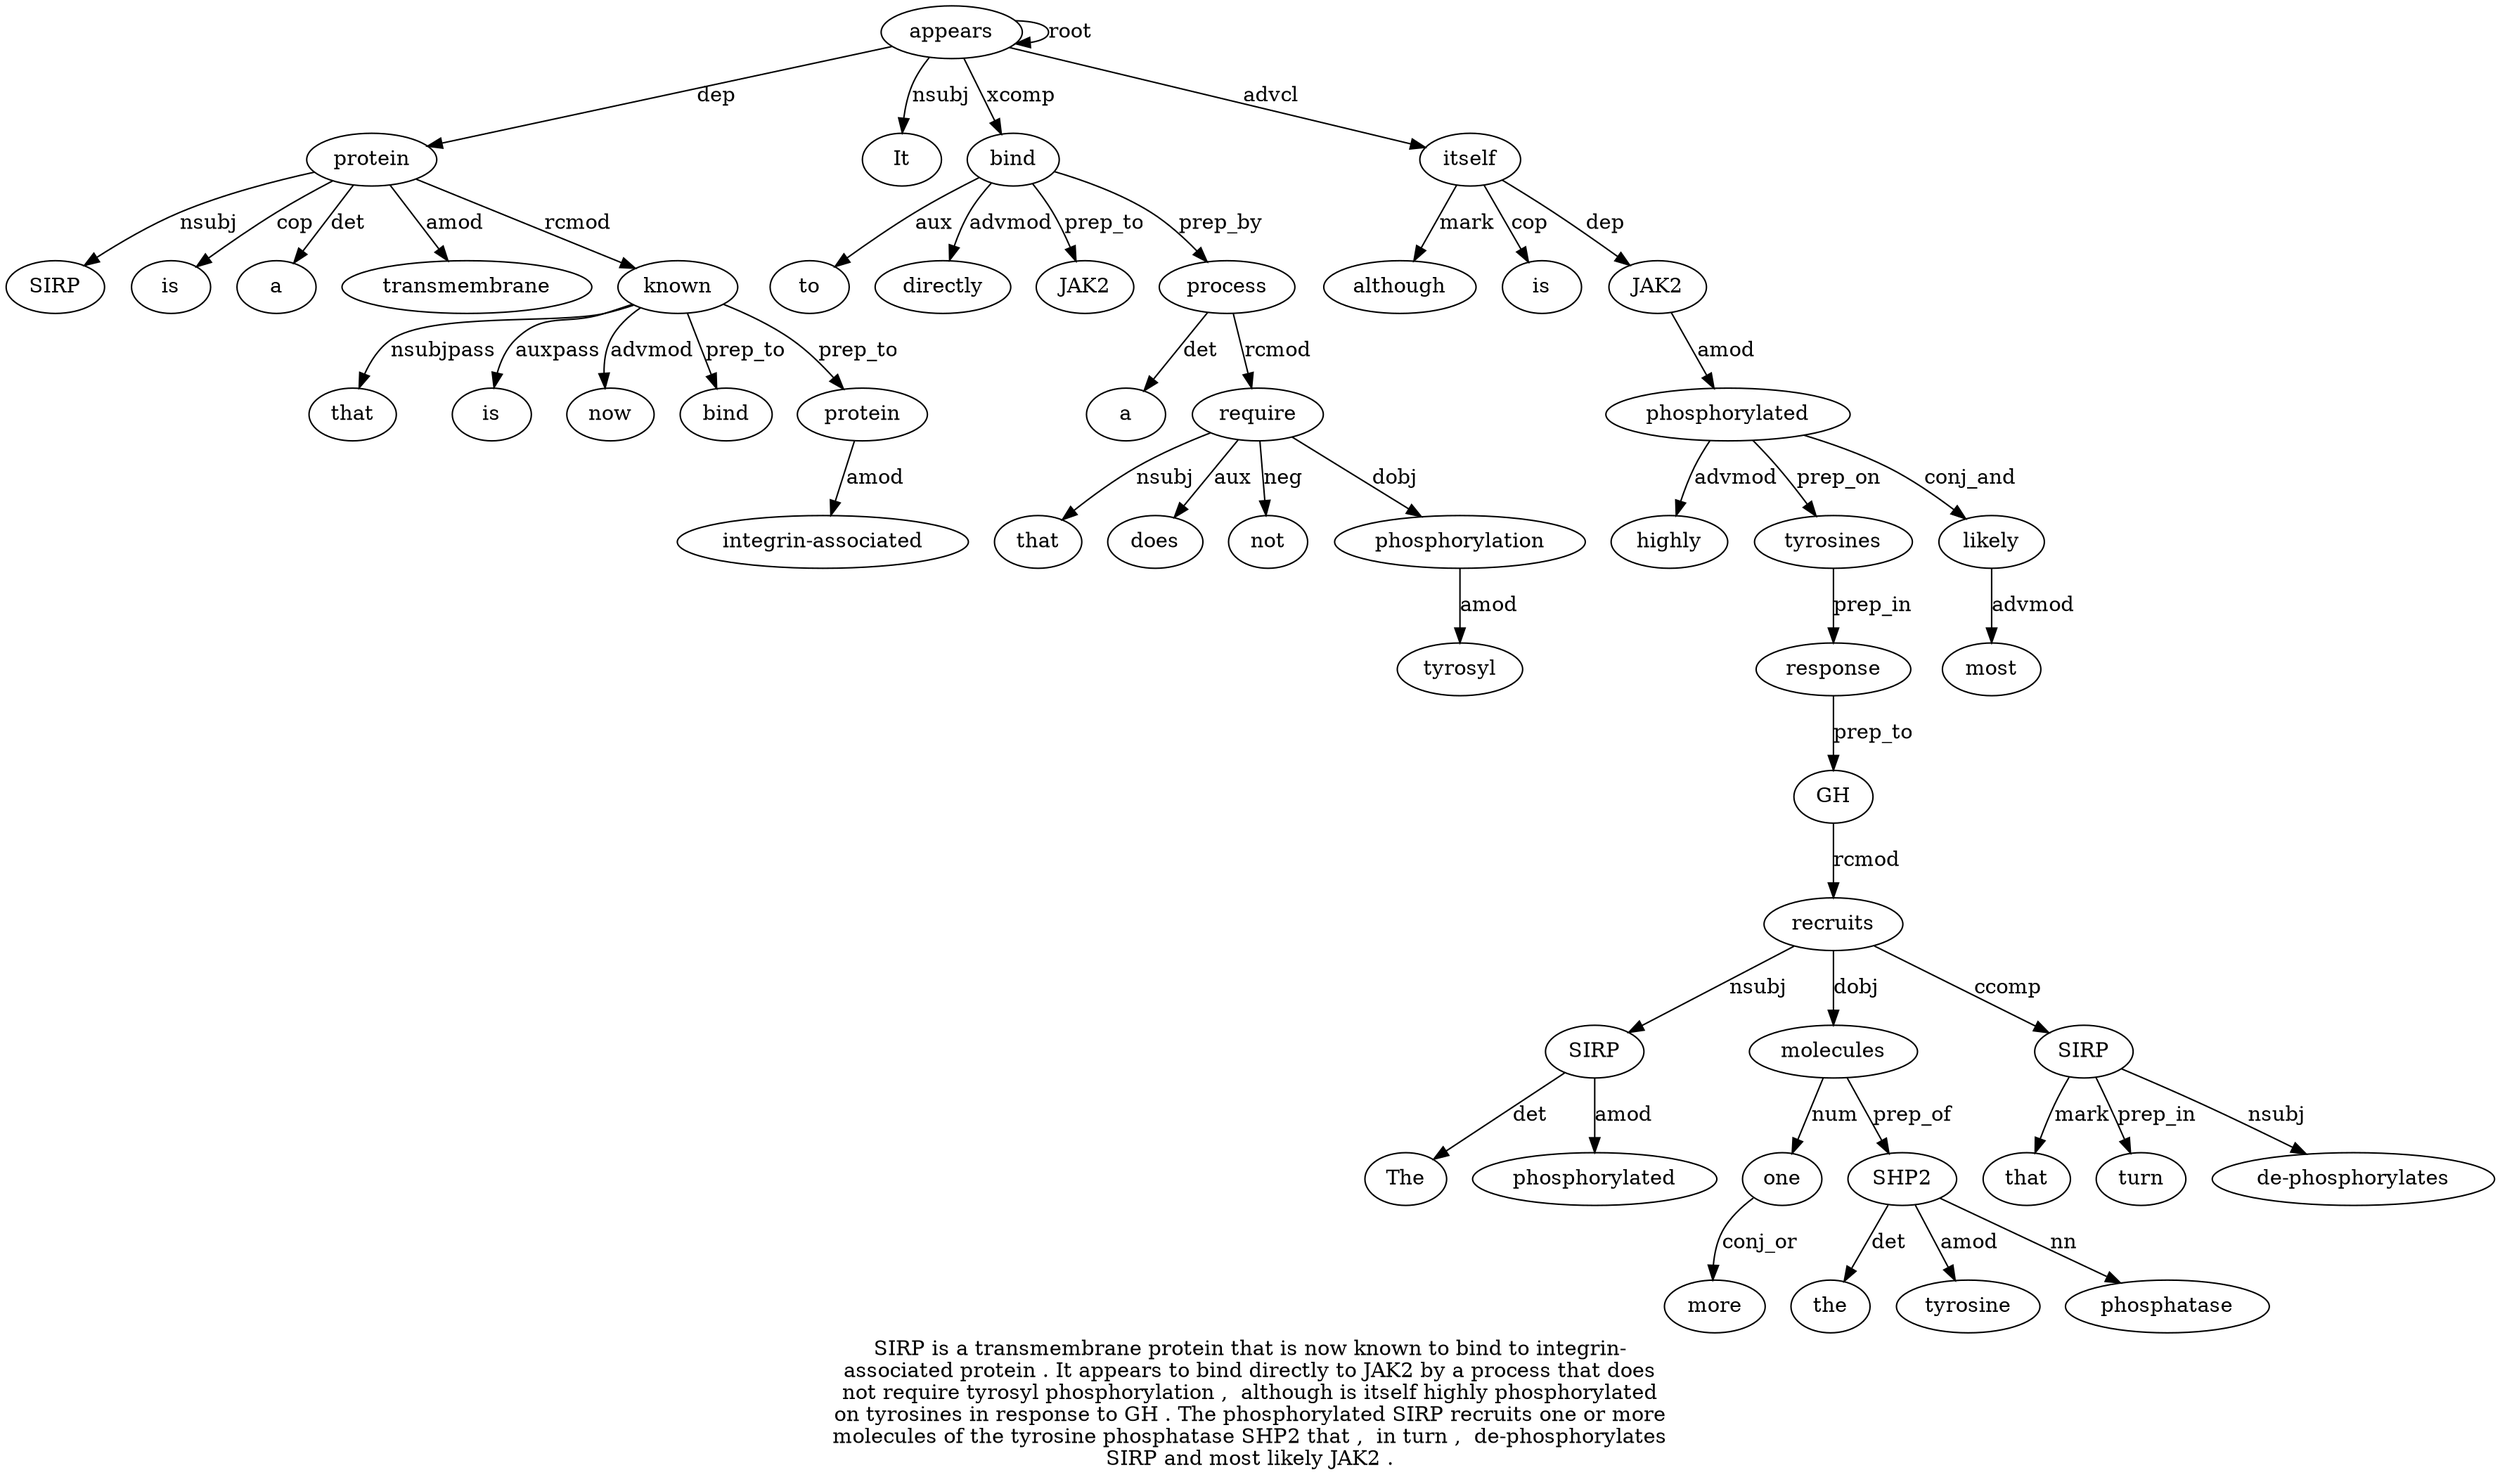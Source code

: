 digraph "SIRP is a transmembrane protein that is now known to bind to integrin-associated protein . It appears to bind directly to JAK2 by a process that does not require tyrosyl phosphorylation ,  although is itself highly phosphorylated on tyrosines in response to GH . The phosphorylated SIRP recruits one or more molecules of the tyrosine phosphatase SHP2 that ,  in turn ,  de-phosphorylates SIRP and most likely JAK2 ." {
label="SIRP is a transmembrane protein that is now known to bind to integrin-
associated protein . It appears to bind directly to JAK2 by a process that does
not require tyrosyl phosphorylation ,  although is itself highly phosphorylated
on tyrosines in response to GH . The phosphorylated SIRP recruits one or more
molecules of the tyrosine phosphatase SHP2 that ,  in turn ,  de-phosphorylates
SIRP and most likely JAK2 .";
protein5 [style=filled, fillcolor=white, label=protein];
SIRP1 [style=filled, fillcolor=white, label=SIRP];
protein5 -> SIRP1  [label=nsubj];
is2 [style=filled, fillcolor=white, label=is];
protein5 -> is2  [label=cop];
a3 [style=filled, fillcolor=white, label=a];
protein5 -> a3  [label=det];
transmembrane4 [style=filled, fillcolor=white, label=transmembrane];
protein5 -> transmembrane4  [label=amod];
appears17 [style=filled, fillcolor=white, label=appears];
appears17 -> protein5  [label=dep];
known9 [style=filled, fillcolor=white, label=known];
that6 [style=filled, fillcolor=white, label=that];
known9 -> that6  [label=nsubjpass];
is7 [style=filled, fillcolor=white, label=is];
known9 -> is7  [label=auxpass];
now8 [style=filled, fillcolor=white, label=now];
known9 -> now8  [label=advmod];
protein5 -> known9  [label=rcmod];
bind11 [style=filled, fillcolor=white, label=bind];
known9 -> bind11  [label=prep_to];
protein14 [style=filled, fillcolor=white, label=protein];
"integrin-associated13" [style=filled, fillcolor=white, label="integrin-associated"];
protein14 -> "integrin-associated13"  [label=amod];
known9 -> protein14  [label=prep_to];
It16 [style=filled, fillcolor=white, label=It];
appears17 -> It16  [label=nsubj];
appears17 -> appears17  [label=root];
bind19 [style=filled, fillcolor=white, label=bind];
to18 [style=filled, fillcolor=white, label=to];
bind19 -> to18  [label=aux];
appears17 -> bind19  [label=xcomp];
directly20 [style=filled, fillcolor=white, label=directly];
bind19 -> directly20  [label=advmod];
JAK2 [style=filled, fillcolor=white, label=JAK2];
bind19 -> JAK2  [label=prep_to];
process25 [style=filled, fillcolor=white, label=process];
a24 [style=filled, fillcolor=white, label=a];
process25 -> a24  [label=det];
bind19 -> process25  [label=prep_by];
require29 [style=filled, fillcolor=white, label=require];
that26 [style=filled, fillcolor=white, label=that];
require29 -> that26  [label=nsubj];
does27 [style=filled, fillcolor=white, label=does];
require29 -> does27  [label=aux];
not28 [style=filled, fillcolor=white, label=not];
require29 -> not28  [label=neg];
process25 -> require29  [label=rcmod];
phosphorylation31 [style=filled, fillcolor=white, label=phosphorylation];
tyrosyl30 [style=filled, fillcolor=white, label=tyrosyl];
phosphorylation31 -> tyrosyl30  [label=amod];
require29 -> phosphorylation31  [label=dobj];
itself35 [style=filled, fillcolor=white, label=itself];
although33 [style=filled, fillcolor=white, label=although];
itself35 -> although33  [label=mark];
is34 [style=filled, fillcolor=white, label=is];
itself35 -> is34  [label=cop];
appears17 -> itself35  [label=advcl];
phosphorylated37 [style=filled, fillcolor=white, label=phosphorylated];
highly36 [style=filled, fillcolor=white, label=highly];
phosphorylated37 -> highly36  [label=advmod];
JAK268 [style=filled, fillcolor=white, label=JAK2];
JAK268 -> phosphorylated37  [label=amod];
tyrosines39 [style=filled, fillcolor=white, label=tyrosines];
phosphorylated37 -> tyrosines39  [label=prep_on];
response41 [style=filled, fillcolor=white, label=response];
tyrosines39 -> response41  [label=prep_in];
GH43 [style=filled, fillcolor=white, label=GH];
response41 -> GH43  [label=prep_to];
SIRP47 [style=filled, fillcolor=white, label=SIRP];
The45 [style=filled, fillcolor=white, label=The];
SIRP47 -> The45  [label=det];
phosphorylated46 [style=filled, fillcolor=white, label=phosphorylated];
SIRP47 -> phosphorylated46  [label=amod];
recruits48 [style=filled, fillcolor=white, label=recruits];
recruits48 -> SIRP47  [label=nsubj];
GH43 -> recruits48  [label=rcmod];
molecules52 [style=filled, fillcolor=white, label=molecules];
one49 [style=filled, fillcolor=white, label=one];
molecules52 -> one49  [label=num];
more51 [style=filled, fillcolor=white, label=more];
one49 -> more51  [label=conj_or];
recruits48 -> molecules52  [label=dobj];
SHP257 [style=filled, fillcolor=white, label=SHP2];
the54 [style=filled, fillcolor=white, label=the];
SHP257 -> the54  [label=det];
tyrosine55 [style=filled, fillcolor=white, label=tyrosine];
SHP257 -> tyrosine55  [label=amod];
phosphatase56 [style=filled, fillcolor=white, label=phosphatase];
SHP257 -> phosphatase56  [label=nn];
molecules52 -> SHP257  [label=prep_of];
SIRP64 [style=filled, fillcolor=white, label=SIRP];
that58 [style=filled, fillcolor=white, label=that];
SIRP64 -> that58  [label=mark];
turn61 [style=filled, fillcolor=white, label=turn];
SIRP64 -> turn61  [label=prep_in];
"de-phosphorylates63" [style=filled, fillcolor=white, label="de-phosphorylates"];
SIRP64 -> "de-phosphorylates63"  [label=nsubj];
recruits48 -> SIRP64  [label=ccomp];
likely67 [style=filled, fillcolor=white, label=likely];
most66 [style=filled, fillcolor=white, label=most];
likely67 -> most66  [label=advmod];
phosphorylated37 -> likely67  [label=conj_and];
itself35 -> JAK268  [label=dep];
}
